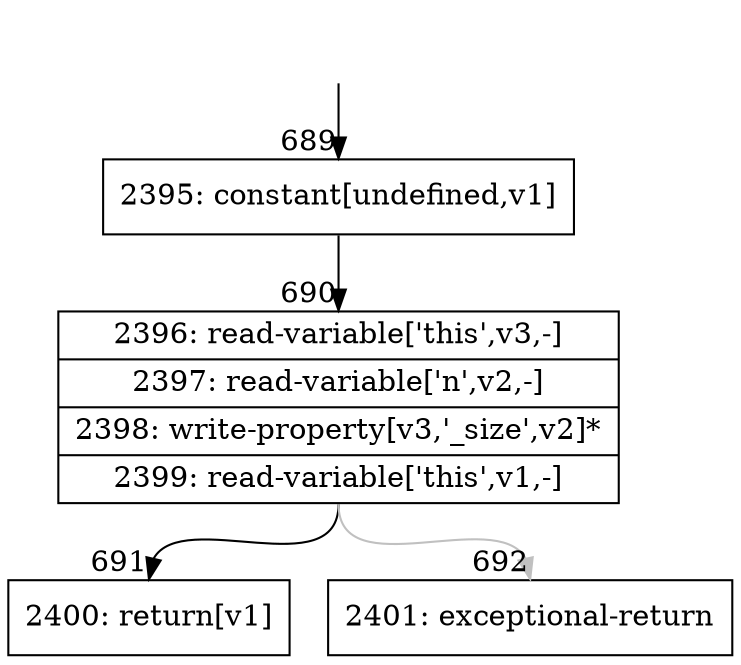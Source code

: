 digraph {
rankdir="TD"
BB_entry55[shape=none,label=""];
BB_entry55 -> BB689 [tailport=s, headport=n, headlabel="    689"]
BB689 [shape=record label="{2395: constant[undefined,v1]}" ] 
BB689 -> BB690 [tailport=s, headport=n, headlabel="      690"]
BB690 [shape=record label="{2396: read-variable['this',v3,-]|2397: read-variable['n',v2,-]|2398: write-property[v3,'_size',v2]*|2399: read-variable['this',v1,-]}" ] 
BB690 -> BB691 [tailport=s, headport=n, headlabel="      691"]
BB690 -> BB692 [tailport=s, headport=n, color=gray, headlabel="      692"]
BB691 [shape=record label="{2400: return[v1]}" ] 
BB692 [shape=record label="{2401: exceptional-return}" ] 
//#$~ 667
}
